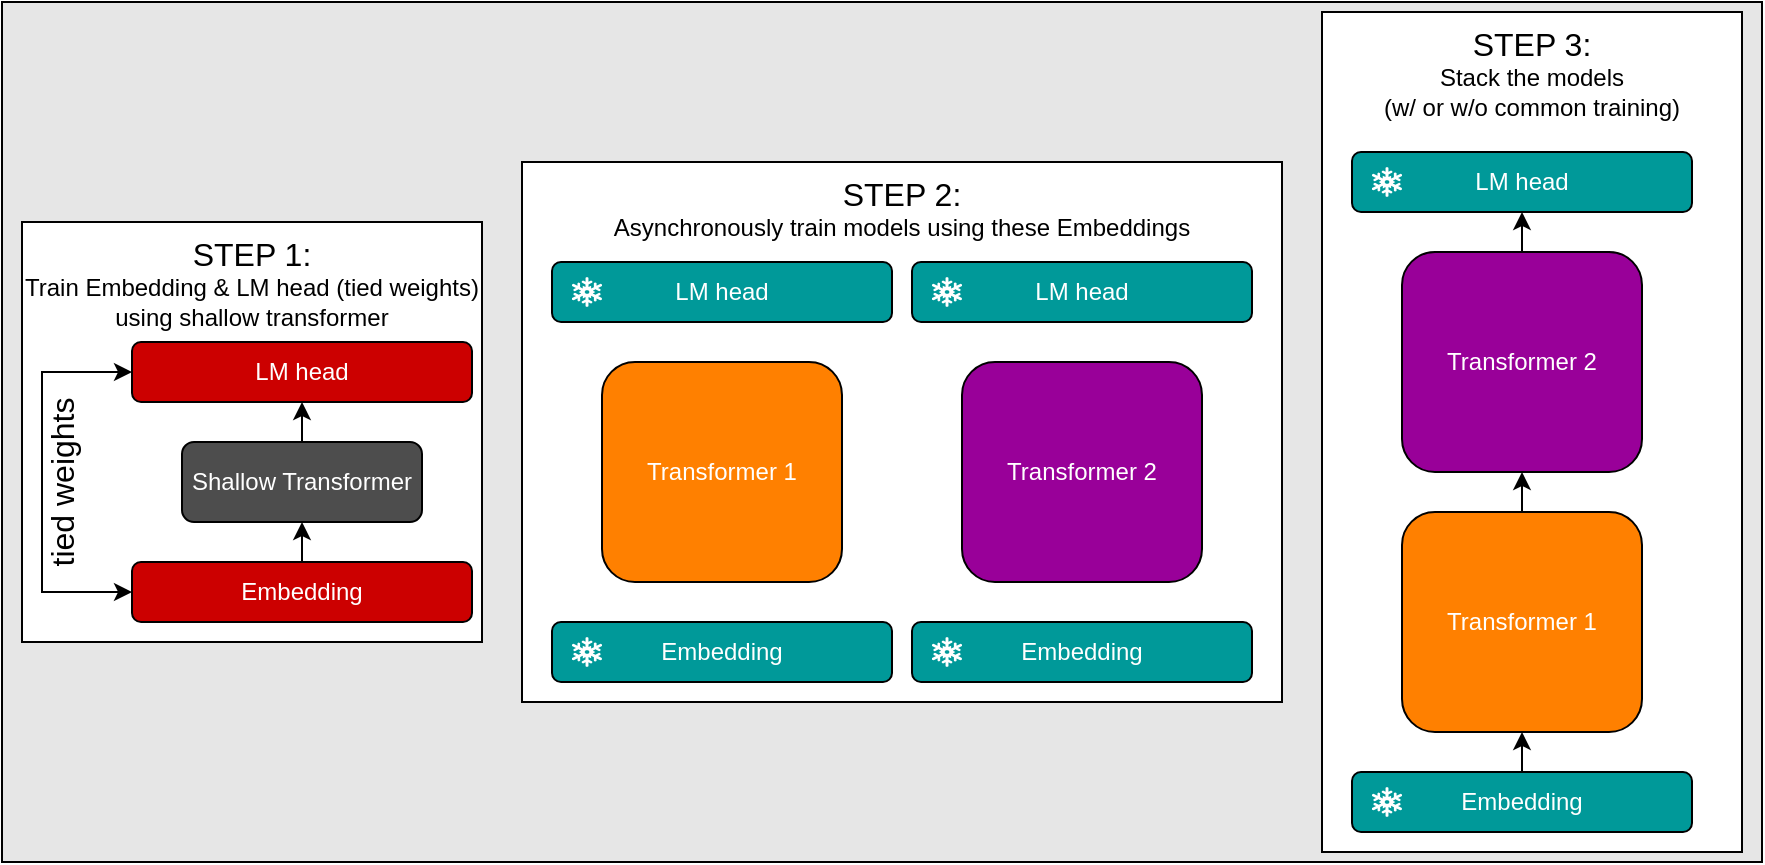 <mxfile version="26.0.4">
  <diagram name="Seite-1" id="5-B5eBbplBtXOrpyTVW0">
    <mxGraphModel dx="1122" dy="793" grid="1" gridSize="10" guides="1" tooltips="1" connect="1" arrows="1" fold="1" page="1" pageScale="1" pageWidth="827" pageHeight="1169" math="0" shadow="0">
      <root>
        <mxCell id="0" />
        <mxCell id="1" parent="0" />
        <mxCell id="VOBBg_hOms0FvSOtphgp-38" value="" style="rounded=0;whiteSpace=wrap;html=1;fillColor=#E6E6E6;" vertex="1" parent="1">
          <mxGeometry x="20" y="150" width="880" height="430" as="geometry" />
        </mxCell>
        <mxCell id="VOBBg_hOms0FvSOtphgp-36" value="&lt;font style=&quot;font-size: 16px;&quot;&gt;STEP 3:&lt;/font&gt;&lt;div&gt;Stack the models&lt;/div&gt;&lt;div&gt;(w/ or w/o common training)&lt;/div&gt;" style="rounded=0;whiteSpace=wrap;html=1;fillColor=#FFFFFF;verticalAlign=top;" vertex="1" parent="1">
          <mxGeometry x="680" y="155" width="210" height="420" as="geometry" />
        </mxCell>
        <mxCell id="VOBBg_hOms0FvSOtphgp-35" value="&lt;font style=&quot;font-size: 16px;&quot;&gt;STEP 2:&lt;/font&gt;&lt;div&gt;Asynchronously train models using these Embeddings&lt;/div&gt;" style="rounded=0;whiteSpace=wrap;html=1;fillColor=#FFFFFF;verticalAlign=top;" vertex="1" parent="1">
          <mxGeometry x="280" y="230" width="380" height="270" as="geometry" />
        </mxCell>
        <mxCell id="VOBBg_hOms0FvSOtphgp-34" value="&lt;font style=&quot;font-size: 16px;&quot;&gt;STEP 1:&lt;/font&gt;&lt;div&gt;Train Embedding &amp;amp; LM head (tied weights)&lt;/div&gt;&lt;div&gt;using shallow transformer&lt;/div&gt;" style="rounded=0;whiteSpace=wrap;html=1;fillColor=#FFFFFF;verticalAlign=top;" vertex="1" parent="1">
          <mxGeometry x="30" y="260" width="230" height="210" as="geometry" />
        </mxCell>
        <mxCell id="VOBBg_hOms0FvSOtphgp-28" style="edgeStyle=orthogonalEdgeStyle;rounded=0;orthogonalLoop=1;jettySize=auto;html=1;exitX=0.5;exitY=0;exitDx=0;exitDy=0;entryX=0.5;entryY=1;entryDx=0;entryDy=0;" edge="1" parent="1" source="VOBBg_hOms0FvSOtphgp-1" target="VOBBg_hOms0FvSOtphgp-5">
          <mxGeometry relative="1" as="geometry" />
        </mxCell>
        <mxCell id="VOBBg_hOms0FvSOtphgp-1" value="Embedding" style="rounded=1;whiteSpace=wrap;html=1;fillColor=#CC0000;fontColor=#FFFFFF;" vertex="1" parent="1">
          <mxGeometry x="85" y="430" width="170" height="30" as="geometry" />
        </mxCell>
        <mxCell id="VOBBg_hOms0FvSOtphgp-2" value="LM head" style="rounded=1;whiteSpace=wrap;html=1;fillColor=#CC0000;fontColor=#FFFFFF;" vertex="1" parent="1">
          <mxGeometry x="85" y="320" width="170" height="30" as="geometry" />
        </mxCell>
        <mxCell id="VOBBg_hOms0FvSOtphgp-3" value="" style="endArrow=classic;startArrow=classic;html=1;rounded=0;entryX=0;entryY=0.5;entryDx=0;entryDy=0;exitX=0;exitY=0.5;exitDx=0;exitDy=0;" edge="1" parent="1" source="VOBBg_hOms0FvSOtphgp-1" target="VOBBg_hOms0FvSOtphgp-2">
          <mxGeometry width="50" height="50" relative="1" as="geometry">
            <mxPoint x="190" y="400" as="sourcePoint" />
            <mxPoint x="240" y="350" as="targetPoint" />
            <Array as="points">
              <mxPoint x="40" y="445" />
              <mxPoint x="40" y="335" />
            </Array>
          </mxGeometry>
        </mxCell>
        <mxCell id="VOBBg_hOms0FvSOtphgp-4" value="&lt;font style=&quot;font-size: 16px;&quot;&gt;tied weights&lt;/font&gt;" style="edgeLabel;html=1;align=center;verticalAlign=middle;resizable=0;points=[];rotation=-90;labelBackgroundColor=none;" vertex="1" connectable="0" parent="VOBBg_hOms0FvSOtphgp-3">
          <mxGeometry x="-0.035" y="-1" relative="1" as="geometry">
            <mxPoint x="9" y="-3" as="offset" />
          </mxGeometry>
        </mxCell>
        <mxCell id="VOBBg_hOms0FvSOtphgp-29" style="edgeStyle=orthogonalEdgeStyle;rounded=0;orthogonalLoop=1;jettySize=auto;html=1;exitX=0.5;exitY=0;exitDx=0;exitDy=0;entryX=0.5;entryY=1;entryDx=0;entryDy=0;" edge="1" parent="1" source="VOBBg_hOms0FvSOtphgp-5" target="VOBBg_hOms0FvSOtphgp-2">
          <mxGeometry relative="1" as="geometry" />
        </mxCell>
        <mxCell id="VOBBg_hOms0FvSOtphgp-5" value="Shallow Transformer" style="rounded=1;whiteSpace=wrap;html=1;fillColor=#4D4D4D;fontColor=#FFFFFF;" vertex="1" parent="1">
          <mxGeometry x="110" y="370" width="120" height="40" as="geometry" />
        </mxCell>
        <mxCell id="VOBBg_hOms0FvSOtphgp-6" value="Embedding" style="rounded=1;whiteSpace=wrap;html=1;fillColor=#009999;fontColor=#FFFFFF;" vertex="1" parent="1">
          <mxGeometry x="295" y="460" width="170" height="30" as="geometry" />
        </mxCell>
        <mxCell id="VOBBg_hOms0FvSOtphgp-7" value="LM head" style="rounded=1;whiteSpace=wrap;html=1;fillColor=#009999;fontColor=#FFFFFF;" vertex="1" parent="1">
          <mxGeometry x="295" y="280" width="170" height="30" as="geometry" />
        </mxCell>
        <mxCell id="VOBBg_hOms0FvSOtphgp-8" value="Transformer 1" style="rounded=1;whiteSpace=wrap;html=1;fillColor=#FF8000;fontColor=#FFFFFF;" vertex="1" parent="1">
          <mxGeometry x="320" y="330" width="120" height="110" as="geometry" />
        </mxCell>
        <mxCell id="VOBBg_hOms0FvSOtphgp-9" value="" style="shape=mxgraph.signs.nature.snowflake;html=1;pointerEvents=1;fillColor=#FFFFFF;strokeColor=none;verticalLabelPosition=bottom;verticalAlign=top;align=center;" vertex="1" parent="1">
          <mxGeometry x="305" y="467.5" width="15" height="15" as="geometry" />
        </mxCell>
        <mxCell id="VOBBg_hOms0FvSOtphgp-10" value="" style="shape=mxgraph.signs.nature.snowflake;html=1;pointerEvents=1;fillColor=#FFFFFF;strokeColor=none;verticalLabelPosition=bottom;verticalAlign=top;align=center;" vertex="1" parent="1">
          <mxGeometry x="305" y="287.5" width="15" height="15" as="geometry" />
        </mxCell>
        <mxCell id="VOBBg_hOms0FvSOtphgp-11" value="Embedding" style="rounded=1;whiteSpace=wrap;html=1;fillColor=#009999;fontColor=#FFFFFF;" vertex="1" parent="1">
          <mxGeometry x="475" y="460" width="170" height="30" as="geometry" />
        </mxCell>
        <mxCell id="VOBBg_hOms0FvSOtphgp-12" value="LM head" style="rounded=1;whiteSpace=wrap;html=1;fillColor=#009999;fontColor=#FFFFFF;" vertex="1" parent="1">
          <mxGeometry x="475" y="280" width="170" height="30" as="geometry" />
        </mxCell>
        <mxCell id="VOBBg_hOms0FvSOtphgp-13" value="Transformer 2" style="rounded=1;whiteSpace=wrap;html=1;fillColor=#990099;fontColor=#FFFFFF;" vertex="1" parent="1">
          <mxGeometry x="500" y="330" width="120" height="110" as="geometry" />
        </mxCell>
        <mxCell id="VOBBg_hOms0FvSOtphgp-14" value="" style="shape=mxgraph.signs.nature.snowflake;html=1;pointerEvents=1;fillColor=#FFFFFF;strokeColor=none;verticalLabelPosition=bottom;verticalAlign=top;align=center;" vertex="1" parent="1">
          <mxGeometry x="485" y="467.5" width="15" height="15" as="geometry" />
        </mxCell>
        <mxCell id="VOBBg_hOms0FvSOtphgp-15" value="" style="shape=mxgraph.signs.nature.snowflake;html=1;pointerEvents=1;fillColor=#FFFFFF;strokeColor=none;verticalLabelPosition=bottom;verticalAlign=top;align=center;" vertex="1" parent="1">
          <mxGeometry x="485" y="287.5" width="15" height="15" as="geometry" />
        </mxCell>
        <mxCell id="VOBBg_hOms0FvSOtphgp-31" style="edgeStyle=orthogonalEdgeStyle;rounded=0;orthogonalLoop=1;jettySize=auto;html=1;exitX=0.5;exitY=0;exitDx=0;exitDy=0;entryX=0.5;entryY=1;entryDx=0;entryDy=0;" edge="1" parent="1" source="VOBBg_hOms0FvSOtphgp-16" target="VOBBg_hOms0FvSOtphgp-18">
          <mxGeometry relative="1" as="geometry" />
        </mxCell>
        <mxCell id="VOBBg_hOms0FvSOtphgp-16" value="Embedding" style="rounded=1;whiteSpace=wrap;html=1;fillColor=#009999;fontColor=#FFFFFF;" vertex="1" parent="1">
          <mxGeometry x="695" y="535" width="170" height="30" as="geometry" />
        </mxCell>
        <mxCell id="VOBBg_hOms0FvSOtphgp-27" style="edgeStyle=orthogonalEdgeStyle;rounded=0;orthogonalLoop=1;jettySize=auto;html=1;exitX=0.5;exitY=0;exitDx=0;exitDy=0;entryX=0.5;entryY=1;entryDx=0;entryDy=0;" edge="1" parent="1" source="VOBBg_hOms0FvSOtphgp-18" target="VOBBg_hOms0FvSOtphgp-23">
          <mxGeometry relative="1" as="geometry" />
        </mxCell>
        <mxCell id="VOBBg_hOms0FvSOtphgp-18" value="Transformer 1" style="rounded=1;whiteSpace=wrap;html=1;fillColor=#FF8000;fontColor=#FFFFFF;" vertex="1" parent="1">
          <mxGeometry x="720" y="405" width="120" height="110" as="geometry" />
        </mxCell>
        <mxCell id="VOBBg_hOms0FvSOtphgp-19" value="" style="shape=mxgraph.signs.nature.snowflake;html=1;pointerEvents=1;fillColor=#FFFFFF;strokeColor=none;verticalLabelPosition=bottom;verticalAlign=top;align=center;" vertex="1" parent="1">
          <mxGeometry x="705" y="542.5" width="15" height="15" as="geometry" />
        </mxCell>
        <mxCell id="VOBBg_hOms0FvSOtphgp-22" value="LM head" style="rounded=1;whiteSpace=wrap;html=1;fillColor=#009999;fontColor=#FFFFFF;" vertex="1" parent="1">
          <mxGeometry x="695" y="225" width="170" height="30" as="geometry" />
        </mxCell>
        <mxCell id="VOBBg_hOms0FvSOtphgp-32" style="edgeStyle=orthogonalEdgeStyle;rounded=0;orthogonalLoop=1;jettySize=auto;html=1;exitX=0.5;exitY=0;exitDx=0;exitDy=0;entryX=0.5;entryY=1;entryDx=0;entryDy=0;" edge="1" parent="1" source="VOBBg_hOms0FvSOtphgp-23" target="VOBBg_hOms0FvSOtphgp-22">
          <mxGeometry relative="1" as="geometry" />
        </mxCell>
        <mxCell id="VOBBg_hOms0FvSOtphgp-23" value="Transformer 2" style="rounded=1;whiteSpace=wrap;html=1;fillColor=#990099;fontColor=#FFFFFF;" vertex="1" parent="1">
          <mxGeometry x="720" y="275" width="120" height="110" as="geometry" />
        </mxCell>
        <mxCell id="VOBBg_hOms0FvSOtphgp-25" value="" style="shape=mxgraph.signs.nature.snowflake;html=1;pointerEvents=1;fillColor=#FFFFFF;strokeColor=none;verticalLabelPosition=bottom;verticalAlign=top;align=center;" vertex="1" parent="1">
          <mxGeometry x="705" y="232.5" width="15" height="15" as="geometry" />
        </mxCell>
      </root>
    </mxGraphModel>
  </diagram>
</mxfile>
